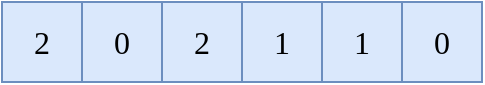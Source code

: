 <mxfile version="24.2.5" type="device">
  <diagram name="Page-1" id="FFz-IKYpVYwWqBeR8RZv">
    <mxGraphModel dx="1434" dy="835" grid="1" gridSize="10" guides="1" tooltips="1" connect="1" arrows="1" fold="1" page="1" pageScale="1" pageWidth="850" pageHeight="1100" math="0" shadow="0">
      <root>
        <mxCell id="0" />
        <mxCell id="1" parent="0" />
        <mxCell id="X5G5Bk8h1uoy_RTIXZDS-1" value="" style="group" vertex="1" connectable="0" parent="1">
          <mxGeometry x="280" y="360" width="240" height="40" as="geometry" />
        </mxCell>
        <mxCell id="JE0PaYjt03FcT6Js5zKv-1" value="2" style="rounded=0;whiteSpace=wrap;html=1;shadow=0;strokeColor=#6c8ebf;strokeWidth=1;fontFamily=Ubuntu;fontSize=16;fontStyle=0;fillColor=#dae8fc;" parent="X5G5Bk8h1uoy_RTIXZDS-1" vertex="1">
          <mxGeometry width="40" height="40" as="geometry" />
        </mxCell>
        <mxCell id="JE0PaYjt03FcT6Js5zKv-2" value="0" style="rounded=0;whiteSpace=wrap;html=1;shadow=0;strokeColor=#6c8ebf;strokeWidth=1;fontFamily=Ubuntu;fontSize=16;fontStyle=0;fillColor=#dae8fc;" parent="X5G5Bk8h1uoy_RTIXZDS-1" vertex="1">
          <mxGeometry x="40" width="40" height="40" as="geometry" />
        </mxCell>
        <mxCell id="JE0PaYjt03FcT6Js5zKv-3" value="2" style="rounded=0;whiteSpace=wrap;html=1;shadow=0;strokeColor=#6c8ebf;strokeWidth=1;fontFamily=Ubuntu;fontSize=16;fontStyle=0;fillColor=#dae8fc;" parent="X5G5Bk8h1uoy_RTIXZDS-1" vertex="1">
          <mxGeometry x="80" width="40" height="40" as="geometry" />
        </mxCell>
        <mxCell id="JE0PaYjt03FcT6Js5zKv-4" value="1" style="rounded=0;whiteSpace=wrap;html=1;shadow=0;strokeColor=#6c8ebf;strokeWidth=1;fontFamily=Ubuntu;fontSize=16;fontStyle=0;fillColor=#dae8fc;" parent="X5G5Bk8h1uoy_RTIXZDS-1" vertex="1">
          <mxGeometry x="120" width="40" height="40" as="geometry" />
        </mxCell>
        <mxCell id="JE0PaYjt03FcT6Js5zKv-5" value="1" style="rounded=0;whiteSpace=wrap;html=1;shadow=0;strokeColor=#6c8ebf;strokeWidth=1;fontFamily=Ubuntu;fontSize=16;fontStyle=0;fillColor=#dae8fc;" parent="X5G5Bk8h1uoy_RTIXZDS-1" vertex="1">
          <mxGeometry x="160" width="40" height="40" as="geometry" />
        </mxCell>
        <mxCell id="JE0PaYjt03FcT6Js5zKv-6" value="0" style="rounded=0;whiteSpace=wrap;html=1;shadow=0;strokeColor=#6c8ebf;strokeWidth=1;fontFamily=Ubuntu;fontSize=16;fontStyle=0;fillColor=#dae8fc;" parent="X5G5Bk8h1uoy_RTIXZDS-1" vertex="1">
          <mxGeometry x="200" width="40" height="40" as="geometry" />
        </mxCell>
      </root>
    </mxGraphModel>
  </diagram>
</mxfile>
